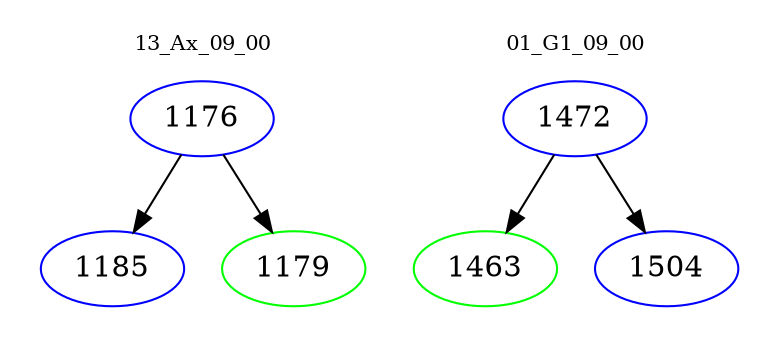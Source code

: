 digraph{
subgraph cluster_0 {
color = white
label = "13_Ax_09_00";
fontsize=10;
T0_1176 [label="1176", color="blue"]
T0_1176 -> T0_1185 [color="black"]
T0_1185 [label="1185", color="blue"]
T0_1176 -> T0_1179 [color="black"]
T0_1179 [label="1179", color="green"]
}
subgraph cluster_1 {
color = white
label = "01_G1_09_00";
fontsize=10;
T1_1472 [label="1472", color="blue"]
T1_1472 -> T1_1463 [color="black"]
T1_1463 [label="1463", color="green"]
T1_1472 -> T1_1504 [color="black"]
T1_1504 [label="1504", color="blue"]
}
}
